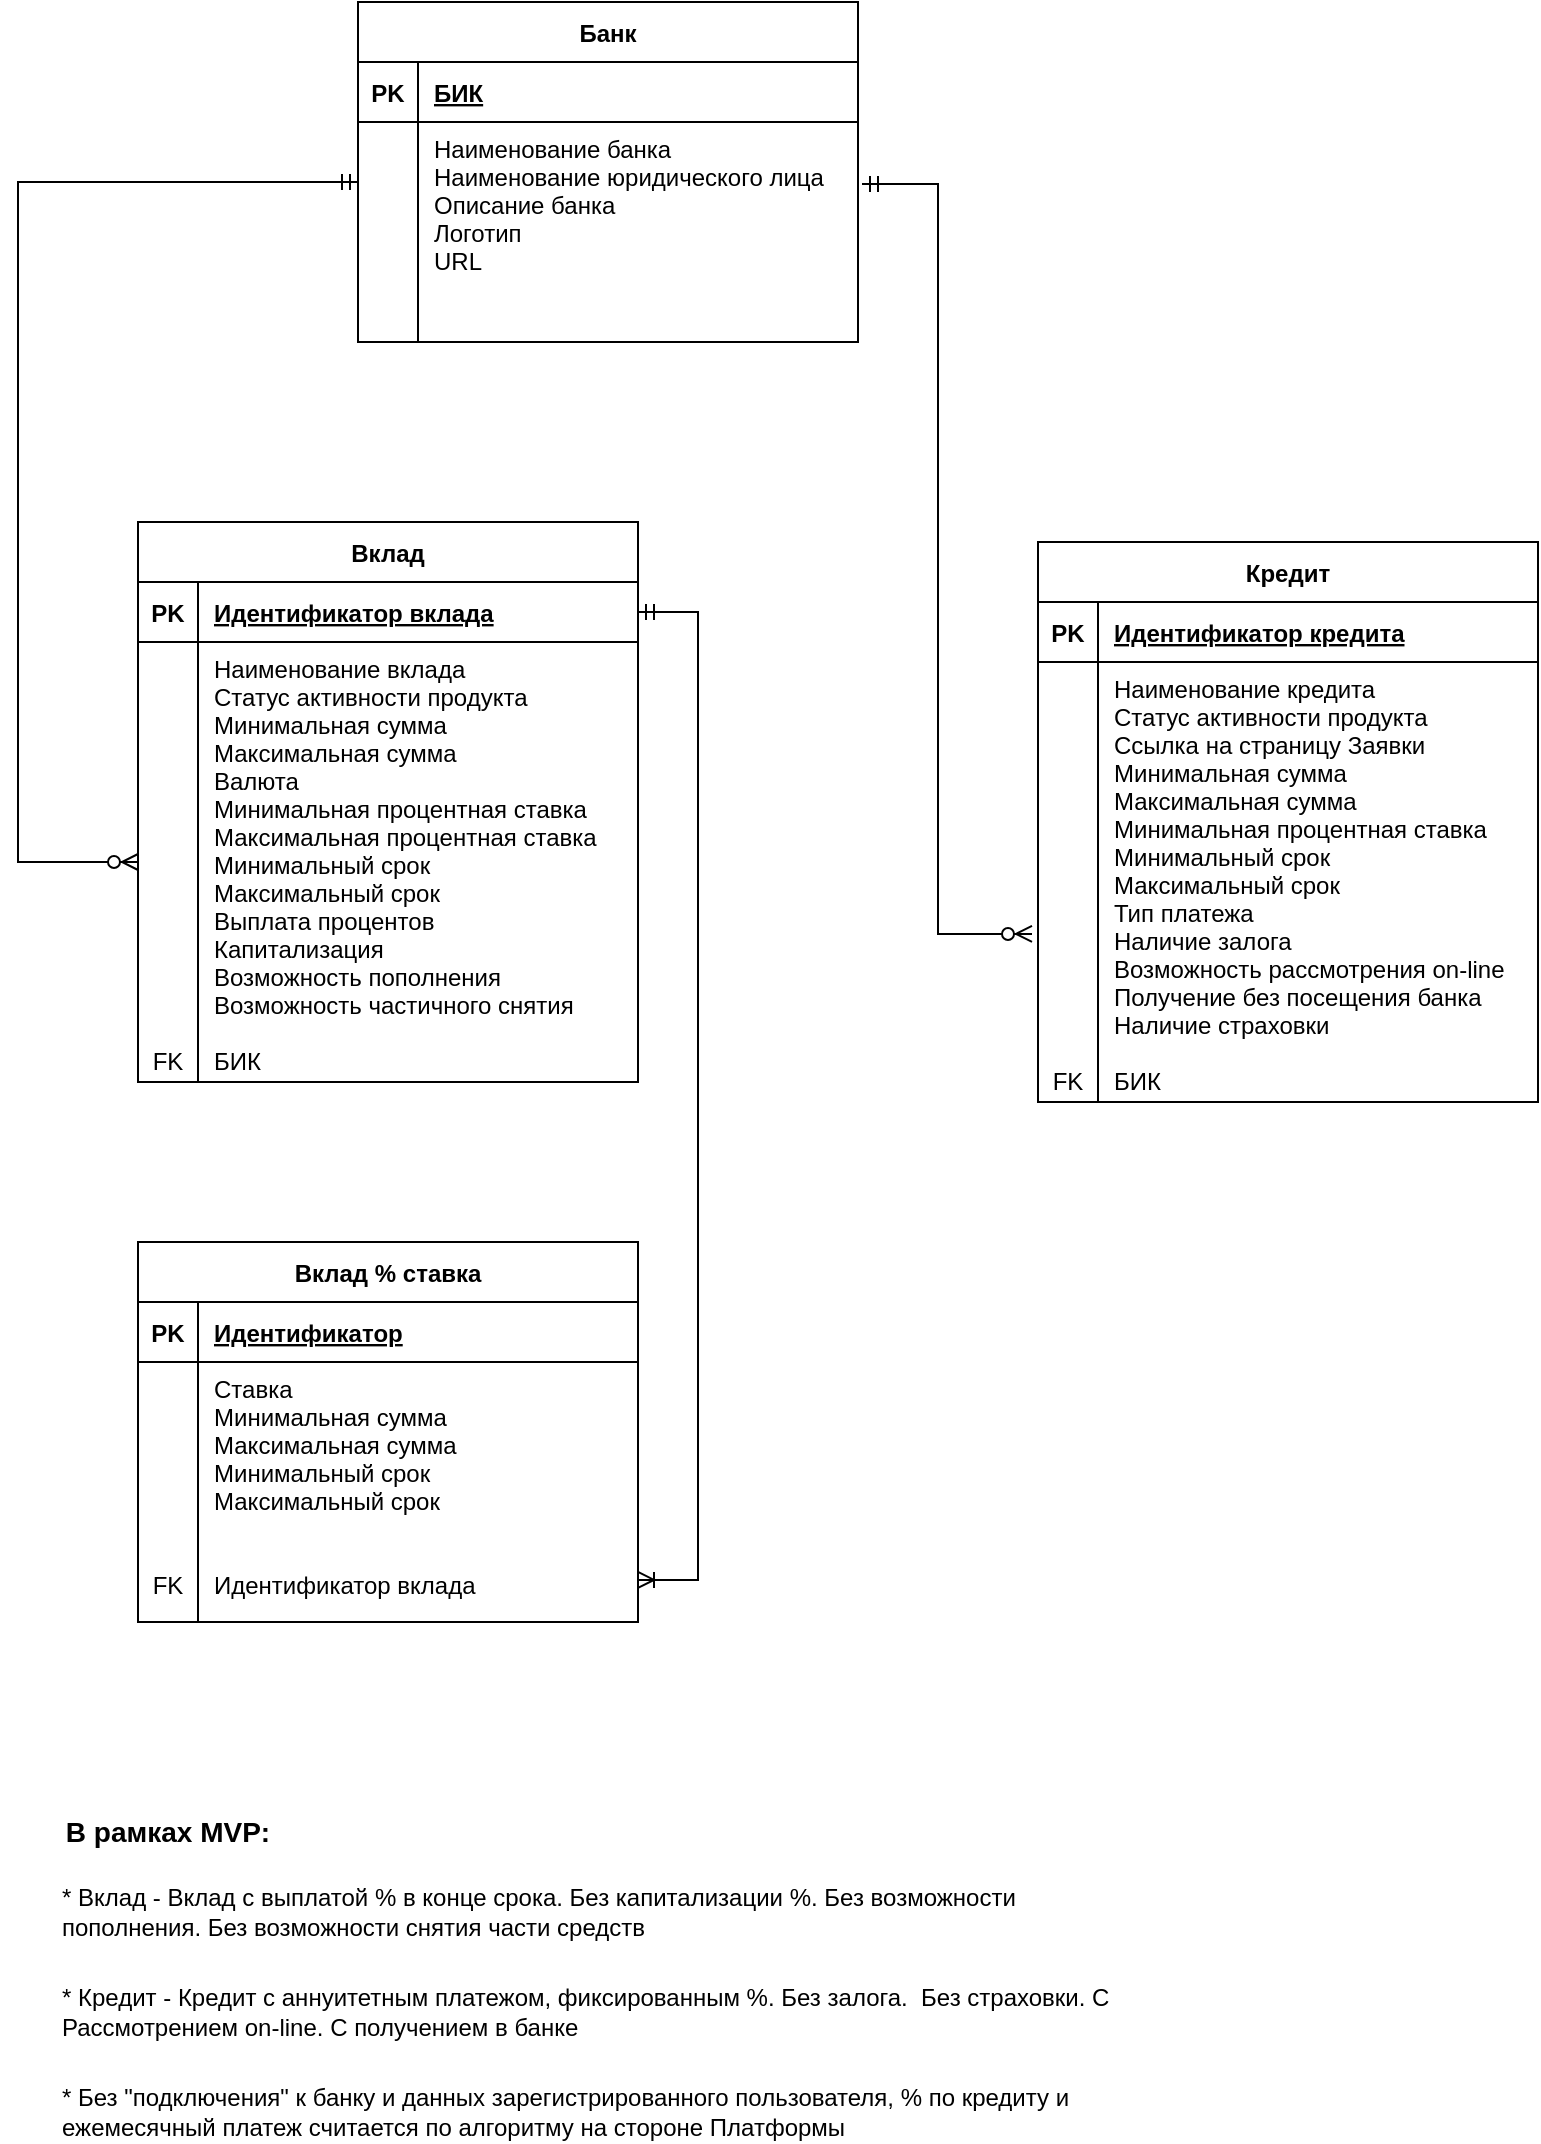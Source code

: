 <mxfile version="22.1.4" type="device">
  <diagram name="MVP" id="oFgbo3r_jPq-4gisrPJ3">
    <mxGraphModel dx="869" dy="1129" grid="1" gridSize="10" guides="1" tooltips="1" connect="1" arrows="1" fold="1" page="1" pageScale="1" pageWidth="850" pageHeight="1100" math="0" shadow="0" extFonts="Permanent Marker^https://fonts.googleapis.com/css?family=Permanent+Marker">
      <root>
        <mxCell id="JTn1ou_Jw7zlJTYixeUm-0" />
        <mxCell id="JTn1ou_Jw7zlJTYixeUm-1" parent="JTn1ou_Jw7zlJTYixeUm-0" />
        <mxCell id="JTn1ou_Jw7zlJTYixeUm-3" value="Кредит" style="shape=table;startSize=30;container=1;collapsible=1;childLayout=tableLayout;fixedRows=1;rowLines=0;fontStyle=1;align=center;resizeLast=1;" parent="JTn1ou_Jw7zlJTYixeUm-1" vertex="1">
          <mxGeometry x="530" y="290" width="250" height="280" as="geometry" />
        </mxCell>
        <mxCell id="JTn1ou_Jw7zlJTYixeUm-4" value="" style="shape=partialRectangle;collapsible=0;dropTarget=0;pointerEvents=0;fillColor=none;points=[[0,0.5],[1,0.5]];portConstraint=eastwest;top=0;left=0;right=0;bottom=1;" parent="JTn1ou_Jw7zlJTYixeUm-3" vertex="1">
          <mxGeometry y="30" width="250" height="30" as="geometry" />
        </mxCell>
        <mxCell id="JTn1ou_Jw7zlJTYixeUm-5" value="PK" style="shape=partialRectangle;overflow=hidden;connectable=0;fillColor=none;top=0;left=0;bottom=0;right=0;fontStyle=1;" parent="JTn1ou_Jw7zlJTYixeUm-4" vertex="1">
          <mxGeometry width="30" height="30" as="geometry">
            <mxRectangle width="30" height="30" as="alternateBounds" />
          </mxGeometry>
        </mxCell>
        <mxCell id="JTn1ou_Jw7zlJTYixeUm-6" value="Идентификатор кредита" style="shape=partialRectangle;overflow=hidden;connectable=0;fillColor=none;top=0;left=0;bottom=0;right=0;align=left;spacingLeft=6;fontStyle=5;" parent="JTn1ou_Jw7zlJTYixeUm-4" vertex="1">
          <mxGeometry x="30" width="220" height="30" as="geometry">
            <mxRectangle width="220" height="30" as="alternateBounds" />
          </mxGeometry>
        </mxCell>
        <mxCell id="JTn1ou_Jw7zlJTYixeUm-7" value="" style="shape=partialRectangle;collapsible=0;dropTarget=0;pointerEvents=0;fillColor=none;points=[[0,0.5],[1,0.5]];portConstraint=eastwest;top=0;left=0;right=0;bottom=0;" parent="JTn1ou_Jw7zlJTYixeUm-3" vertex="1">
          <mxGeometry y="60" width="250" height="220" as="geometry" />
        </mxCell>
        <mxCell id="JTn1ou_Jw7zlJTYixeUm-8" value="&#xa;&#xa;&#xa;&#xa;&#xa;&#xa;&#xa;&#xa;&#xa;&#xa;&#xa;&#xa;&#xa;&#xa;FK" style="shape=partialRectangle;overflow=hidden;connectable=0;fillColor=none;top=0;left=0;bottom=0;right=0;verticalAlign=top;" parent="JTn1ou_Jw7zlJTYixeUm-7" vertex="1">
          <mxGeometry width="30" height="220" as="geometry">
            <mxRectangle width="30" height="220" as="alternateBounds" />
          </mxGeometry>
        </mxCell>
        <mxCell id="JTn1ou_Jw7zlJTYixeUm-9" value="Наименование кредита&#xa;Статус активности продукта&#xa;Ссылка на страницу Заявки&#xa;Минимальная сумма&#xa;Максимальная сумма&#xa;Минимальная процентная ставка&#xa;Минимальный срок&#xa;Максимальный срок&#xa;Тип платежа&#xa;Наличие залога&#xa;Возможность рассмотрения on-line&#xa;Получение без посещения банка&#xa;Наличие страховки&#xa;&#xa;БИК" style="shape=partialRectangle;overflow=hidden;connectable=0;fillColor=none;top=0;left=0;bottom=0;right=0;align=left;spacingLeft=6;verticalAlign=top;" parent="JTn1ou_Jw7zlJTYixeUm-7" vertex="1">
          <mxGeometry x="30" width="220" height="220" as="geometry">
            <mxRectangle width="220" height="220" as="alternateBounds" />
          </mxGeometry>
        </mxCell>
        <mxCell id="JTn1ou_Jw7zlJTYixeUm-10" value="Банк" style="shape=table;startSize=30;container=1;collapsible=1;childLayout=tableLayout;fixedRows=1;rowLines=0;fontStyle=1;align=center;resizeLast=1;" parent="JTn1ou_Jw7zlJTYixeUm-1" vertex="1">
          <mxGeometry x="190" y="20" width="250" height="170" as="geometry" />
        </mxCell>
        <mxCell id="JTn1ou_Jw7zlJTYixeUm-11" value="" style="shape=partialRectangle;collapsible=0;dropTarget=0;pointerEvents=0;fillColor=none;points=[[0,0.5],[1,0.5]];portConstraint=eastwest;top=0;left=0;right=0;bottom=1;" parent="JTn1ou_Jw7zlJTYixeUm-10" vertex="1">
          <mxGeometry y="30" width="250" height="30" as="geometry" />
        </mxCell>
        <mxCell id="JTn1ou_Jw7zlJTYixeUm-12" value="PK" style="shape=partialRectangle;overflow=hidden;connectable=0;fillColor=none;top=0;left=0;bottom=0;right=0;fontStyle=1;" parent="JTn1ou_Jw7zlJTYixeUm-11" vertex="1">
          <mxGeometry width="30" height="30" as="geometry">
            <mxRectangle width="30" height="30" as="alternateBounds" />
          </mxGeometry>
        </mxCell>
        <mxCell id="JTn1ou_Jw7zlJTYixeUm-13" value="БИК" style="shape=partialRectangle;overflow=hidden;connectable=0;fillColor=none;top=0;left=0;bottom=0;right=0;align=left;spacingLeft=6;fontStyle=5;" parent="JTn1ou_Jw7zlJTYixeUm-11" vertex="1">
          <mxGeometry x="30" width="220" height="30" as="geometry">
            <mxRectangle width="220" height="30" as="alternateBounds" />
          </mxGeometry>
        </mxCell>
        <mxCell id="JTn1ou_Jw7zlJTYixeUm-14" value="" style="shape=partialRectangle;collapsible=0;dropTarget=0;pointerEvents=0;fillColor=none;points=[[0,0.5],[1,0.5]];portConstraint=eastwest;top=0;left=0;right=0;bottom=0;" parent="JTn1ou_Jw7zlJTYixeUm-10" vertex="1">
          <mxGeometry y="60" width="250" height="110" as="geometry" />
        </mxCell>
        <mxCell id="JTn1ou_Jw7zlJTYixeUm-15" value="&#xa;&#xa;&#xa;" style="shape=partialRectangle;overflow=hidden;connectable=0;fillColor=none;top=0;left=0;bottom=0;right=0;" parent="JTn1ou_Jw7zlJTYixeUm-14" vertex="1">
          <mxGeometry width="30" height="110" as="geometry">
            <mxRectangle width="30" height="110" as="alternateBounds" />
          </mxGeometry>
        </mxCell>
        <mxCell id="JTn1ou_Jw7zlJTYixeUm-16" value="Наименование банка&#xa;Наименование юридического лица&#xa;Описание банка&#xa;Логотип&#xa;URL&#xa;" style="shape=partialRectangle;overflow=hidden;connectable=0;fillColor=none;top=0;left=0;bottom=0;right=0;align=left;spacingLeft=6;verticalAlign=top;" parent="JTn1ou_Jw7zlJTYixeUm-14" vertex="1">
          <mxGeometry x="30" width="220" height="110" as="geometry">
            <mxRectangle width="220" height="110" as="alternateBounds" />
          </mxGeometry>
        </mxCell>
        <mxCell id="JTn1ou_Jw7zlJTYixeUm-17" value="Вклад" style="shape=table;startSize=30;container=1;collapsible=1;childLayout=tableLayout;fixedRows=1;rowLines=0;fontStyle=1;align=center;resizeLast=1;" parent="JTn1ou_Jw7zlJTYixeUm-1" vertex="1">
          <mxGeometry x="80" y="280" width="250" height="280" as="geometry" />
        </mxCell>
        <mxCell id="JTn1ou_Jw7zlJTYixeUm-18" value="" style="shape=partialRectangle;collapsible=0;dropTarget=0;pointerEvents=0;fillColor=none;points=[[0,0.5],[1,0.5]];portConstraint=eastwest;top=0;left=0;right=0;bottom=1;" parent="JTn1ou_Jw7zlJTYixeUm-17" vertex="1">
          <mxGeometry y="30" width="250" height="30" as="geometry" />
        </mxCell>
        <mxCell id="JTn1ou_Jw7zlJTYixeUm-19" value="PK" style="shape=partialRectangle;overflow=hidden;connectable=0;fillColor=none;top=0;left=0;bottom=0;right=0;fontStyle=1;" parent="JTn1ou_Jw7zlJTYixeUm-18" vertex="1">
          <mxGeometry width="30" height="30" as="geometry">
            <mxRectangle width="30" height="30" as="alternateBounds" />
          </mxGeometry>
        </mxCell>
        <mxCell id="JTn1ou_Jw7zlJTYixeUm-20" value="Идентификатор вклада" style="shape=partialRectangle;overflow=hidden;connectable=0;fillColor=none;top=0;left=0;bottom=0;right=0;align=left;spacingLeft=6;fontStyle=5;" parent="JTn1ou_Jw7zlJTYixeUm-18" vertex="1">
          <mxGeometry x="30" width="220" height="30" as="geometry">
            <mxRectangle width="220" height="30" as="alternateBounds" />
          </mxGeometry>
        </mxCell>
        <mxCell id="JTn1ou_Jw7zlJTYixeUm-21" value="" style="shape=partialRectangle;collapsible=0;dropTarget=0;pointerEvents=0;fillColor=none;points=[[0,0.5],[1,0.5]];portConstraint=eastwest;top=0;left=0;right=0;bottom=0;" parent="JTn1ou_Jw7zlJTYixeUm-17" vertex="1">
          <mxGeometry y="60" width="250" height="220" as="geometry" />
        </mxCell>
        <mxCell id="JTn1ou_Jw7zlJTYixeUm-22" value="&#xa;&#xa;&#xa;&#xa;&#xa;&#xa;&#xa;&#xa;&#xa;&#xa;&#xa;&#xa;&#xa;&#xa;FK" style="shape=partialRectangle;overflow=hidden;connectable=0;fillColor=none;top=0;left=0;bottom=0;right=0;verticalAlign=top;" parent="JTn1ou_Jw7zlJTYixeUm-21" vertex="1">
          <mxGeometry width="30" height="220" as="geometry">
            <mxRectangle width="30" height="220" as="alternateBounds" />
          </mxGeometry>
        </mxCell>
        <mxCell id="JTn1ou_Jw7zlJTYixeUm-23" value="Наименование вклада&#xa;Статус активности продукта&#xa;Минимальная сумма&#xa;Максимальная сумма&#xa;Валюта&#xa;Минимальная процентная ставка&#xa;Максимальная процентная ставка&#xa;Минимальный срок&#xa;Максимальный срок&#xa;Выплата процентов&#xa;Капитализация&#xa;Возможность пополнения&#xa;Возможность частичного снятия&#xa;&#xa;БИК" style="shape=partialRectangle;overflow=hidden;connectable=0;fillColor=none;top=0;left=0;bottom=0;right=0;align=left;spacingLeft=6;verticalAlign=top;" parent="JTn1ou_Jw7zlJTYixeUm-21" vertex="1">
          <mxGeometry x="30" width="220" height="220" as="geometry">
            <mxRectangle width="220" height="220" as="alternateBounds" />
          </mxGeometry>
        </mxCell>
        <mxCell id="JTn1ou_Jw7zlJTYixeUm-46" value="" style="edgeStyle=orthogonalEdgeStyle;fontSize=12;html=1;endArrow=ERzeroToMany;startArrow=ERmandOne;rounded=0;movable=1;resizable=1;rotatable=1;deletable=1;editable=1;connectable=1;" parent="JTn1ou_Jw7zlJTYixeUm-1" source="JTn1ou_Jw7zlJTYixeUm-10" target="JTn1ou_Jw7zlJTYixeUm-21" edge="1">
          <mxGeometry width="100" height="100" relative="1" as="geometry">
            <mxPoint x="370" y="410" as="sourcePoint" />
            <mxPoint x="470" y="310" as="targetPoint" />
            <Array as="points">
              <mxPoint x="20" y="110" />
              <mxPoint x="20" y="450" />
            </Array>
          </mxGeometry>
        </mxCell>
        <mxCell id="JTn1ou_Jw7zlJTYixeUm-48" value="" style="edgeStyle=entityRelationEdgeStyle;fontSize=12;html=1;endArrow=ERoneToMany;startArrow=ERmandOne;rounded=0;sketch=0;entryX=1;entryY=0.838;entryDx=0;entryDy=0;entryPerimeter=0;" parent="JTn1ou_Jw7zlJTYixeUm-1" source="JTn1ou_Jw7zlJTYixeUm-18" target="yyzdUcEB1NdUSFuFGxYP-40" edge="1">
          <mxGeometry width="100" height="100" relative="1" as="geometry">
            <mxPoint x="370" y="910" as="sourcePoint" />
            <mxPoint x="295" y="850" as="targetPoint" />
          </mxGeometry>
        </mxCell>
        <mxCell id="yyzdUcEB1NdUSFuFGxYP-0" value="* Вклад - Вклад с выплатой % в конце срока. Без капитализации %. Без возможности пополнения. Без возможности снятия части средств&amp;nbsp;" style="text;html=1;strokeColor=none;fillColor=none;align=left;verticalAlign=middle;whiteSpace=wrap;rounded=0;" parent="JTn1ou_Jw7zlJTYixeUm-1" vertex="1">
          <mxGeometry x="40" y="960" width="550" height="30" as="geometry" />
        </mxCell>
        <mxCell id="yyzdUcEB1NdUSFuFGxYP-1" value="&lt;font style=&quot;font-size: 14px;&quot;&gt;&lt;b&gt;В рамках MVP:&lt;/b&gt;&lt;/font&gt;" style="text;html=1;strokeColor=none;fillColor=none;align=center;verticalAlign=middle;whiteSpace=wrap;rounded=0;" parent="JTn1ou_Jw7zlJTYixeUm-1" vertex="1">
          <mxGeometry x="30" y="920" width="130" height="30" as="geometry" />
        </mxCell>
        <mxCell id="yyzdUcEB1NdUSFuFGxYP-2" value="* Кредит - Кредит с аннуитетным платежом, фиксированным %. Без залога.&amp;nbsp; Без страховки. С Рассмотрением on-line. С получением в банке" style="text;html=1;strokeColor=none;fillColor=none;align=left;verticalAlign=middle;whiteSpace=wrap;rounded=0;" parent="JTn1ou_Jw7zlJTYixeUm-1" vertex="1">
          <mxGeometry x="40" y="1010" width="550" height="30" as="geometry" />
        </mxCell>
        <mxCell id="yyzdUcEB1NdUSFuFGxYP-26" value="" style="edgeStyle=orthogonalEdgeStyle;fontSize=12;html=1;endArrow=ERzeroToMany;startArrow=ERmandOne;rounded=0;exitX=1.008;exitY=0.282;exitDx=0;exitDy=0;entryX=-0.012;entryY=0.618;entryDx=0;entryDy=0;exitPerimeter=0;entryPerimeter=0;" parent="JTn1ou_Jw7zlJTYixeUm-1" source="JTn1ou_Jw7zlJTYixeUm-14" target="JTn1ou_Jw7zlJTYixeUm-7" edge="1">
          <mxGeometry width="100" height="100" relative="1" as="geometry">
            <mxPoint x="790" y="345" as="sourcePoint" />
            <mxPoint x="760" y="800" as="targetPoint" />
            <Array as="points">
              <mxPoint x="480" y="111" />
              <mxPoint x="480" y="486" />
            </Array>
          </mxGeometry>
        </mxCell>
        <mxCell id="yyzdUcEB1NdUSFuFGxYP-36" value="Вклад % ставка" style="shape=table;startSize=30;container=1;collapsible=1;childLayout=tableLayout;fixedRows=1;rowLines=0;fontStyle=1;align=center;resizeLast=1;" parent="JTn1ou_Jw7zlJTYixeUm-1" vertex="1">
          <mxGeometry x="80" y="640" width="250" height="190" as="geometry" />
        </mxCell>
        <mxCell id="yyzdUcEB1NdUSFuFGxYP-37" value="" style="shape=partialRectangle;collapsible=0;dropTarget=0;pointerEvents=0;fillColor=none;points=[[0,0.5],[1,0.5]];portConstraint=eastwest;top=0;left=0;right=0;bottom=1;" parent="yyzdUcEB1NdUSFuFGxYP-36" vertex="1">
          <mxGeometry y="30" width="250" height="30" as="geometry" />
        </mxCell>
        <mxCell id="yyzdUcEB1NdUSFuFGxYP-38" value="PK" style="shape=partialRectangle;overflow=hidden;connectable=0;fillColor=none;top=0;left=0;bottom=0;right=0;fontStyle=1;" parent="yyzdUcEB1NdUSFuFGxYP-37" vertex="1">
          <mxGeometry width="30" height="30" as="geometry">
            <mxRectangle width="30" height="30" as="alternateBounds" />
          </mxGeometry>
        </mxCell>
        <mxCell id="yyzdUcEB1NdUSFuFGxYP-39" value="Идентификатор" style="shape=partialRectangle;overflow=hidden;connectable=0;fillColor=none;top=0;left=0;bottom=0;right=0;align=left;spacingLeft=6;fontStyle=5;" parent="yyzdUcEB1NdUSFuFGxYP-37" vertex="1">
          <mxGeometry x="30" width="220" height="30" as="geometry">
            <mxRectangle width="220" height="30" as="alternateBounds" />
          </mxGeometry>
        </mxCell>
        <mxCell id="yyzdUcEB1NdUSFuFGxYP-40" value="" style="shape=partialRectangle;collapsible=0;dropTarget=0;pointerEvents=0;fillColor=none;points=[[0,0.5],[1,0.5]];portConstraint=eastwest;top=0;left=0;right=0;bottom=0;" parent="yyzdUcEB1NdUSFuFGxYP-36" vertex="1">
          <mxGeometry y="60" width="250" height="130" as="geometry" />
        </mxCell>
        <mxCell id="yyzdUcEB1NdUSFuFGxYP-41" value="&#xa;&#xa;&#xa;&#xa;&#xa;&#xa;&#xa;FK" style="shape=partialRectangle;overflow=hidden;connectable=0;fillColor=none;top=0;left=0;bottom=0;right=0;verticalAlign=top;" parent="yyzdUcEB1NdUSFuFGxYP-40" vertex="1">
          <mxGeometry width="30" height="130" as="geometry">
            <mxRectangle width="30" height="130" as="alternateBounds" />
          </mxGeometry>
        </mxCell>
        <mxCell id="yyzdUcEB1NdUSFuFGxYP-42" value="Ставка&#xa;Минимальная сумма&#xa;Максимальная сумма&#xa;Минимальный срок&#xa;Максимальный срок&#xa;&#xa;&#xa;Идентификатор вклада" style="shape=partialRectangle;overflow=hidden;connectable=0;fillColor=none;top=0;left=0;bottom=0;right=0;align=left;spacingLeft=6;verticalAlign=top;" parent="yyzdUcEB1NdUSFuFGxYP-40" vertex="1">
          <mxGeometry x="30" width="220" height="130" as="geometry">
            <mxRectangle width="220" height="130" as="alternateBounds" />
          </mxGeometry>
        </mxCell>
        <mxCell id="qfsdI8cPYu-ivXsN0023-0" value="* Без &quot;подключения&quot; к банку и данных зарегистрированного пользователя, % по кредиту и ежемесячный платеж считается по алгоритму на стороне Платформы" style="text;html=1;strokeColor=none;fillColor=none;align=left;verticalAlign=middle;whiteSpace=wrap;rounded=0;" parent="JTn1ou_Jw7zlJTYixeUm-1" vertex="1">
          <mxGeometry x="40" y="1060" width="550" height="30" as="geometry" />
        </mxCell>
      </root>
    </mxGraphModel>
  </diagram>
</mxfile>
